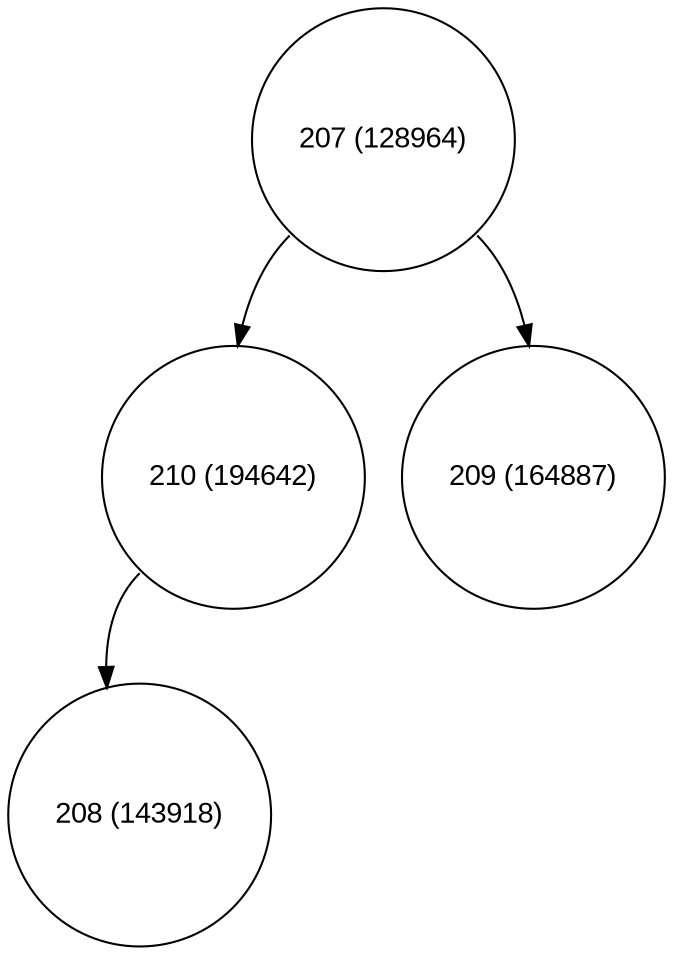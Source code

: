 digraph move_down {
	node [fontname="Arial", shape="circle", width=0.5]; 

	0 [label = "207 (128964)"];
	0:sw -> 1;
	1 [label = "210 (194642)"];
	1:sw -> 3;
	3 [label = "208 (143918)"];
	0:se -> 2;
	2 [label = "209 (164887)"];
}

